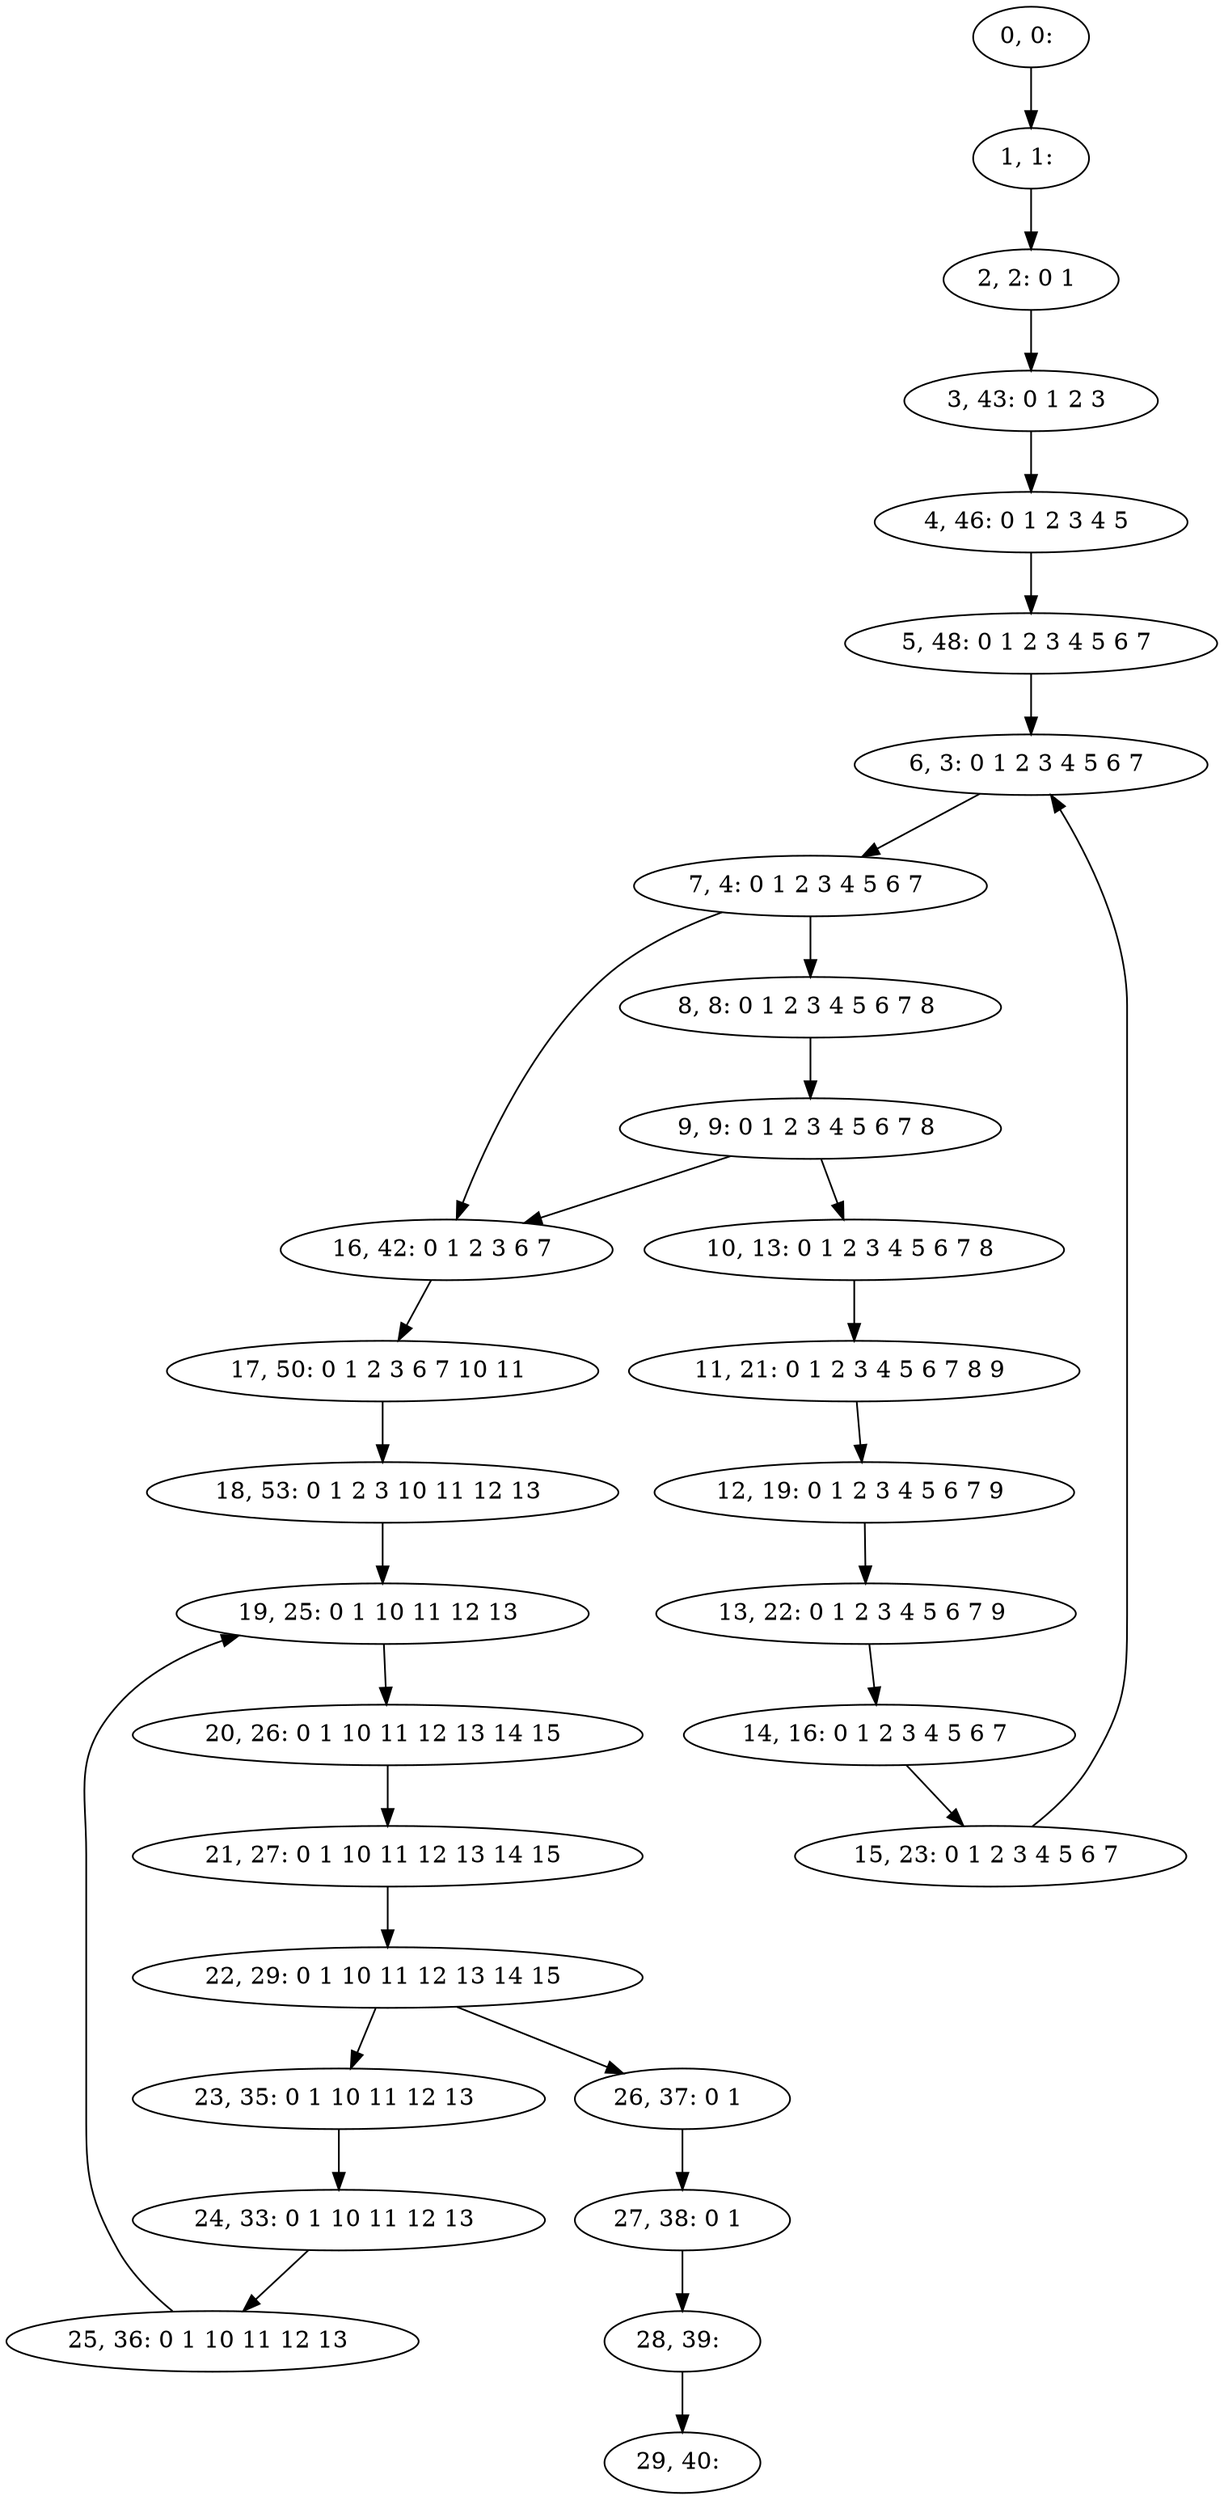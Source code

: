 digraph G {
0[label="0, 0: "];
1[label="1, 1: "];
2[label="2, 2: 0 1 "];
3[label="3, 43: 0 1 2 3 "];
4[label="4, 46: 0 1 2 3 4 5 "];
5[label="5, 48: 0 1 2 3 4 5 6 7 "];
6[label="6, 3: 0 1 2 3 4 5 6 7 "];
7[label="7, 4: 0 1 2 3 4 5 6 7 "];
8[label="8, 8: 0 1 2 3 4 5 6 7 8 "];
9[label="9, 9: 0 1 2 3 4 5 6 7 8 "];
10[label="10, 13: 0 1 2 3 4 5 6 7 8 "];
11[label="11, 21: 0 1 2 3 4 5 6 7 8 9 "];
12[label="12, 19: 0 1 2 3 4 5 6 7 9 "];
13[label="13, 22: 0 1 2 3 4 5 6 7 9 "];
14[label="14, 16: 0 1 2 3 4 5 6 7 "];
15[label="15, 23: 0 1 2 3 4 5 6 7 "];
16[label="16, 42: 0 1 2 3 6 7 "];
17[label="17, 50: 0 1 2 3 6 7 10 11 "];
18[label="18, 53: 0 1 2 3 10 11 12 13 "];
19[label="19, 25: 0 1 10 11 12 13 "];
20[label="20, 26: 0 1 10 11 12 13 14 15 "];
21[label="21, 27: 0 1 10 11 12 13 14 15 "];
22[label="22, 29: 0 1 10 11 12 13 14 15 "];
23[label="23, 35: 0 1 10 11 12 13 "];
24[label="24, 33: 0 1 10 11 12 13 "];
25[label="25, 36: 0 1 10 11 12 13 "];
26[label="26, 37: 0 1 "];
27[label="27, 38: 0 1 "];
28[label="28, 39: "];
29[label="29, 40: "];
0->1 ;
1->2 ;
2->3 ;
3->4 ;
4->5 ;
5->6 ;
6->7 ;
7->8 ;
7->16 ;
8->9 ;
9->10 ;
9->16 ;
10->11 ;
11->12 ;
12->13 ;
13->14 ;
14->15 ;
15->6 ;
16->17 ;
17->18 ;
18->19 ;
19->20 ;
20->21 ;
21->22 ;
22->23 ;
22->26 ;
23->24 ;
24->25 ;
25->19 ;
26->27 ;
27->28 ;
28->29 ;
}
